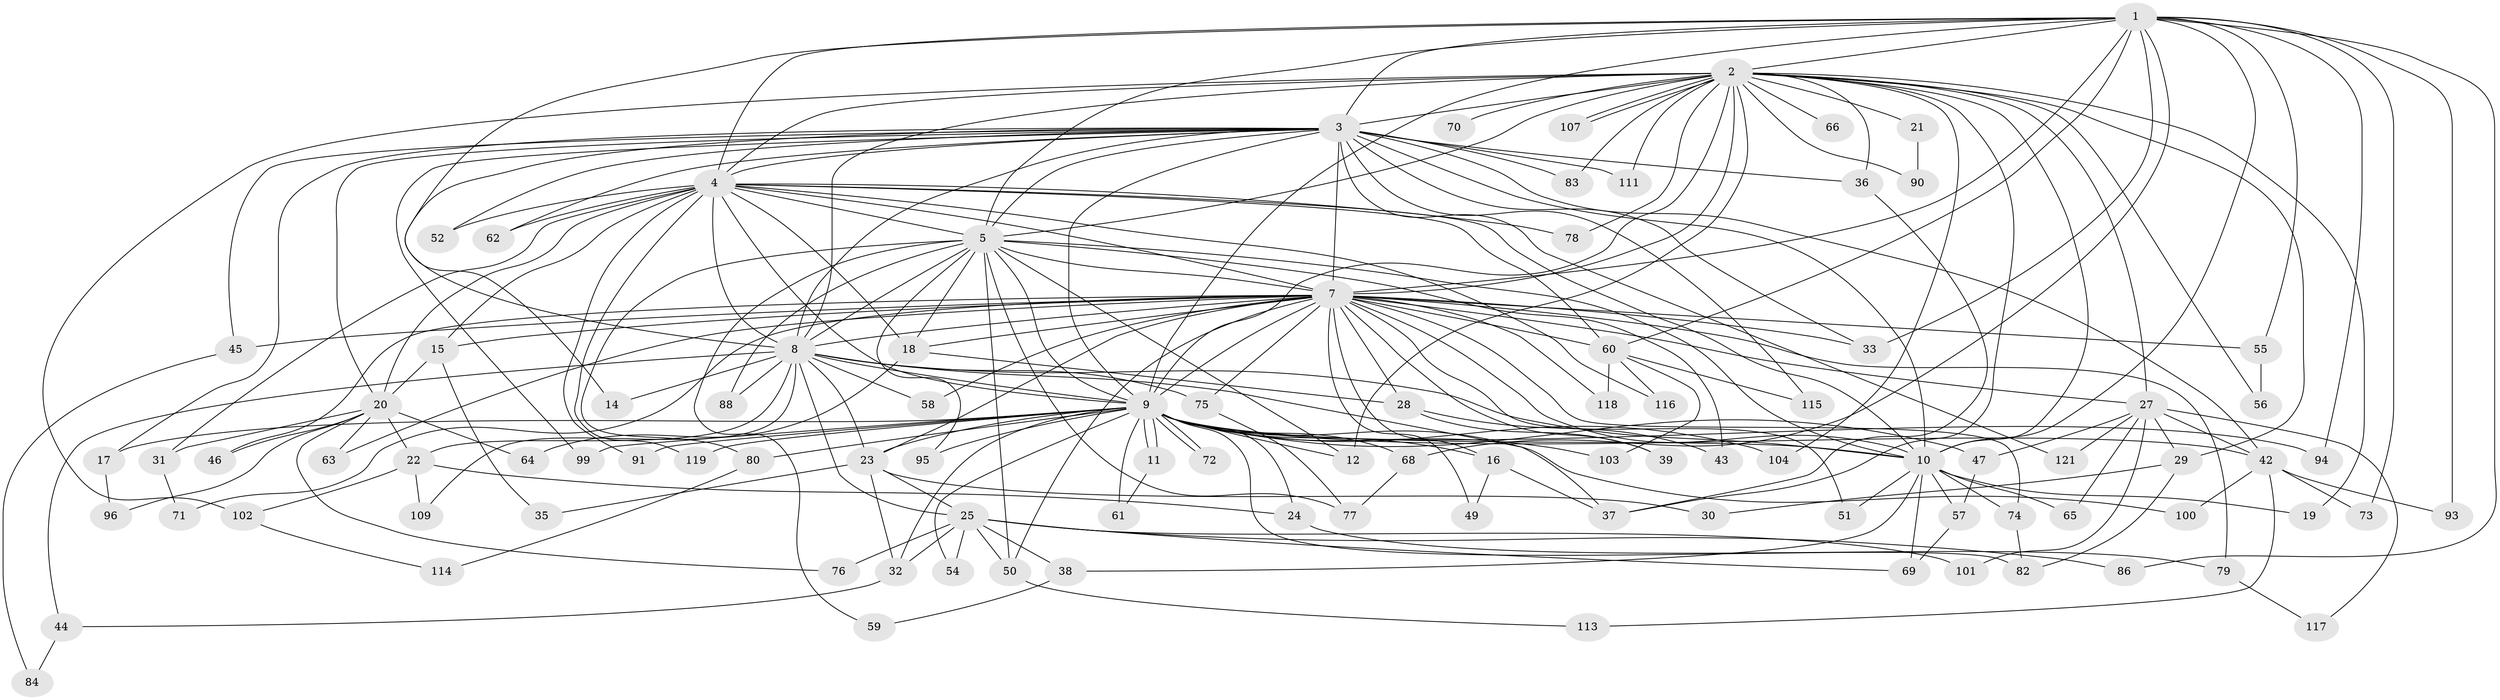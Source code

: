 // original degree distribution, {17: 0.01639344262295082, 22: 0.02459016393442623, 18: 0.00819672131147541, 33: 0.00819672131147541, 19: 0.01639344262295082, 35: 0.00819672131147541, 3: 0.23770491803278687, 4: 0.04918032786885246, 2: 0.5409836065573771, 5: 0.03278688524590164, 6: 0.03278688524590164, 8: 0.01639344262295082, 11: 0.00819672131147541}
// Generated by graph-tools (version 1.1) at 2025/11/02/27/25 16:11:08]
// undirected, 99 vertices, 227 edges
graph export_dot {
graph [start="1"]
  node [color=gray90,style=filled];
  1 [super="+97"];
  2 [super="+6"];
  3 [super="+13"];
  4 [super="+53"];
  5 [super="+81"];
  7 [super="+67"];
  8 [super="+110"];
  9 [super="+85"];
  10 [super="+48"];
  11;
  12;
  14;
  15 [super="+34"];
  16;
  17;
  18 [super="+108"];
  19;
  20 [super="+26"];
  21;
  22;
  23 [super="+112"];
  24;
  25 [super="+98"];
  27 [super="+92"];
  28;
  29;
  30;
  31;
  32 [super="+40"];
  33;
  35;
  36 [super="+41"];
  37;
  38;
  39;
  42 [super="+89"];
  43;
  44;
  45;
  46;
  47;
  49;
  50 [super="+105"];
  51;
  52;
  54;
  55;
  56;
  57;
  58;
  59;
  60 [super="+106"];
  61;
  62;
  63;
  64;
  65;
  66;
  68 [super="+122"];
  69 [super="+87"];
  70;
  71;
  72;
  73;
  74;
  75;
  76;
  77;
  78;
  79;
  80;
  82 [super="+120"];
  83;
  84;
  86;
  88;
  90;
  91;
  93;
  94;
  95;
  96;
  99;
  100;
  101;
  102;
  103;
  104;
  107;
  109;
  111;
  113;
  114;
  115;
  116;
  117;
  118;
  119;
  121;
  1 -- 2 [weight=2];
  1 -- 3;
  1 -- 4;
  1 -- 5;
  1 -- 7;
  1 -- 8;
  1 -- 9;
  1 -- 10;
  1 -- 55;
  1 -- 68;
  1 -- 73;
  1 -- 86;
  1 -- 93;
  1 -- 94;
  1 -- 60;
  1 -- 33;
  2 -- 3 [weight=2];
  2 -- 4 [weight=2];
  2 -- 5 [weight=2];
  2 -- 7 [weight=2];
  2 -- 8 [weight=2];
  2 -- 9 [weight=2];
  2 -- 10 [weight=2];
  2 -- 12;
  2 -- 19;
  2 -- 29;
  2 -- 36;
  2 -- 37;
  2 -- 56;
  2 -- 66 [weight=2];
  2 -- 78;
  2 -- 102;
  2 -- 104;
  2 -- 107;
  2 -- 107;
  2 -- 70;
  2 -- 83;
  2 -- 21;
  2 -- 90;
  2 -- 27 [weight=2];
  2 -- 111;
  3 -- 4;
  3 -- 5;
  3 -- 7;
  3 -- 8;
  3 -- 9;
  3 -- 10 [weight=2];
  3 -- 14;
  3 -- 17;
  3 -- 20;
  3 -- 36;
  3 -- 42;
  3 -- 45;
  3 -- 52;
  3 -- 62;
  3 -- 83;
  3 -- 99;
  3 -- 111;
  3 -- 115;
  3 -- 33;
  3 -- 121;
  4 -- 5;
  4 -- 7;
  4 -- 8;
  4 -- 9;
  4 -- 10;
  4 -- 15;
  4 -- 18;
  4 -- 20;
  4 -- 31;
  4 -- 52;
  4 -- 60;
  4 -- 62;
  4 -- 78;
  4 -- 91;
  4 -- 116;
  4 -- 119;
  5 -- 7;
  5 -- 8;
  5 -- 9;
  5 -- 10;
  5 -- 12;
  5 -- 18;
  5 -- 43;
  5 -- 59;
  5 -- 80;
  5 -- 88;
  5 -- 77;
  5 -- 95;
  5 -- 50;
  7 -- 8;
  7 -- 9;
  7 -- 10;
  7 -- 15 [weight=2];
  7 -- 16 [weight=2];
  7 -- 27;
  7 -- 28;
  7 -- 33;
  7 -- 39;
  7 -- 45;
  7 -- 46;
  7 -- 49;
  7 -- 50;
  7 -- 51;
  7 -- 55;
  7 -- 58;
  7 -- 60;
  7 -- 63;
  7 -- 71;
  7 -- 74;
  7 -- 75;
  7 -- 79;
  7 -- 118;
  7 -- 23;
  7 -- 18;
  8 -- 9;
  8 -- 10;
  8 -- 14;
  8 -- 22;
  8 -- 23;
  8 -- 25;
  8 -- 44;
  8 -- 58;
  8 -- 75;
  8 -- 88;
  8 -- 109;
  8 -- 37;
  9 -- 10;
  9 -- 11;
  9 -- 11;
  9 -- 16;
  9 -- 17;
  9 -- 23;
  9 -- 24;
  9 -- 32;
  9 -- 42;
  9 -- 47;
  9 -- 54;
  9 -- 61;
  9 -- 68 [weight=2];
  9 -- 72;
  9 -- 72;
  9 -- 80;
  9 -- 82;
  9 -- 91;
  9 -- 94;
  9 -- 95;
  9 -- 99;
  9 -- 100;
  9 -- 103;
  9 -- 104;
  9 -- 119;
  9 -- 12;
  10 -- 19;
  10 -- 38;
  10 -- 51;
  10 -- 57;
  10 -- 65;
  10 -- 69;
  10 -- 74;
  11 -- 61;
  15 -- 35;
  15 -- 20;
  16 -- 37;
  16 -- 49;
  17 -- 96;
  18 -- 28;
  18 -- 64;
  20 -- 22;
  20 -- 63;
  20 -- 96;
  20 -- 64;
  20 -- 76;
  20 -- 31;
  20 -- 46;
  21 -- 90;
  22 -- 24;
  22 -- 102;
  22 -- 109;
  23 -- 25 [weight=2];
  23 -- 30;
  23 -- 35;
  23 -- 32;
  24 -- 79;
  25 -- 32;
  25 -- 38;
  25 -- 50;
  25 -- 54;
  25 -- 69;
  25 -- 76;
  25 -- 86;
  25 -- 101;
  27 -- 29;
  27 -- 47;
  27 -- 65;
  27 -- 121;
  27 -- 101;
  27 -- 117;
  27 -- 42;
  28 -- 39;
  28 -- 43;
  29 -- 30;
  29 -- 82;
  31 -- 71;
  32 -- 44;
  36 -- 37;
  38 -- 59;
  42 -- 73;
  42 -- 93;
  42 -- 100;
  42 -- 113;
  44 -- 84;
  45 -- 84;
  47 -- 57;
  50 -- 113;
  55 -- 56;
  57 -- 69;
  60 -- 103;
  60 -- 115;
  60 -- 116;
  60 -- 118;
  68 -- 77;
  74 -- 82;
  75 -- 77;
  79 -- 117;
  80 -- 114;
  102 -- 114;
}
